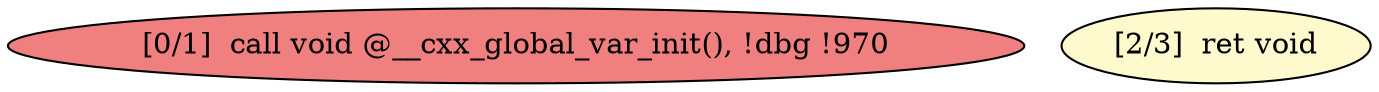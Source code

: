 
digraph G {


node701 [fillcolor=lightcoral,label="[0/1]  call void @__cxx_global_var_init(), !dbg !970",shape=ellipse,style=filled ]
node700 [fillcolor=lemonchiffon,label="[2/3]  ret void",shape=ellipse,style=filled ]



}
